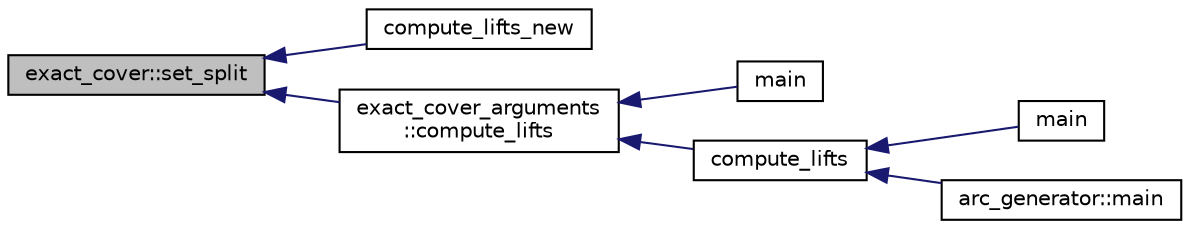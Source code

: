 digraph "exact_cover::set_split"
{
  edge [fontname="Helvetica",fontsize="10",labelfontname="Helvetica",labelfontsize="10"];
  node [fontname="Helvetica",fontsize="10",shape=record];
  rankdir="LR";
  Node220 [label="exact_cover::set_split",height=0.2,width=0.4,color="black", fillcolor="grey75", style="filled", fontcolor="black"];
  Node220 -> Node221 [dir="back",color="midnightblue",fontsize="10",style="solid",fontname="Helvetica"];
  Node221 [label="compute_lifts_new",height=0.2,width=0.4,color="black", fillcolor="white", style="filled",URL="$d0/d76/tl__algebra__and__number__theory_8h.html#a7572cd3732ca8df324632282e9002dc4"];
  Node220 -> Node222 [dir="back",color="midnightblue",fontsize="10",style="solid",fontname="Helvetica"];
  Node222 [label="exact_cover_arguments\l::compute_lifts",height=0.2,width=0.4,color="black", fillcolor="white", style="filled",URL="$d3/dae/classexact__cover__arguments.html#ab0cdb09a17201c89aa9f83bd511dbbf7"];
  Node222 -> Node223 [dir="back",color="midnightblue",fontsize="10",style="solid",fontname="Helvetica"];
  Node223 [label="main",height=0.2,width=0.4,color="black", fillcolor="white", style="filled",URL="$dc/df8/spread__classify_8_c.html#a217dbf8b442f20279ea00b898af96f52"];
  Node222 -> Node224 [dir="back",color="midnightblue",fontsize="10",style="solid",fontname="Helvetica"];
  Node224 [label="compute_lifts",height=0.2,width=0.4,color="black", fillcolor="white", style="filled",URL="$d0/d76/tl__algebra__and__number__theory_8h.html#a82fe3b66a6f9d9075eb8847d7bfe556b"];
  Node224 -> Node225 [dir="back",color="midnightblue",fontsize="10",style="solid",fontname="Helvetica"];
  Node225 [label="main",height=0.2,width=0.4,color="black", fillcolor="white", style="filled",URL="$d1/d5e/blt__main_8_c.html#a217dbf8b442f20279ea00b898af96f52"];
  Node224 -> Node226 [dir="back",color="midnightblue",fontsize="10",style="solid",fontname="Helvetica"];
  Node226 [label="arc_generator::main",height=0.2,width=0.4,color="black", fillcolor="white", style="filled",URL="$d4/d21/classarc__generator.html#ad80140b51b165dad1fe6ab232be7829a"];
}
